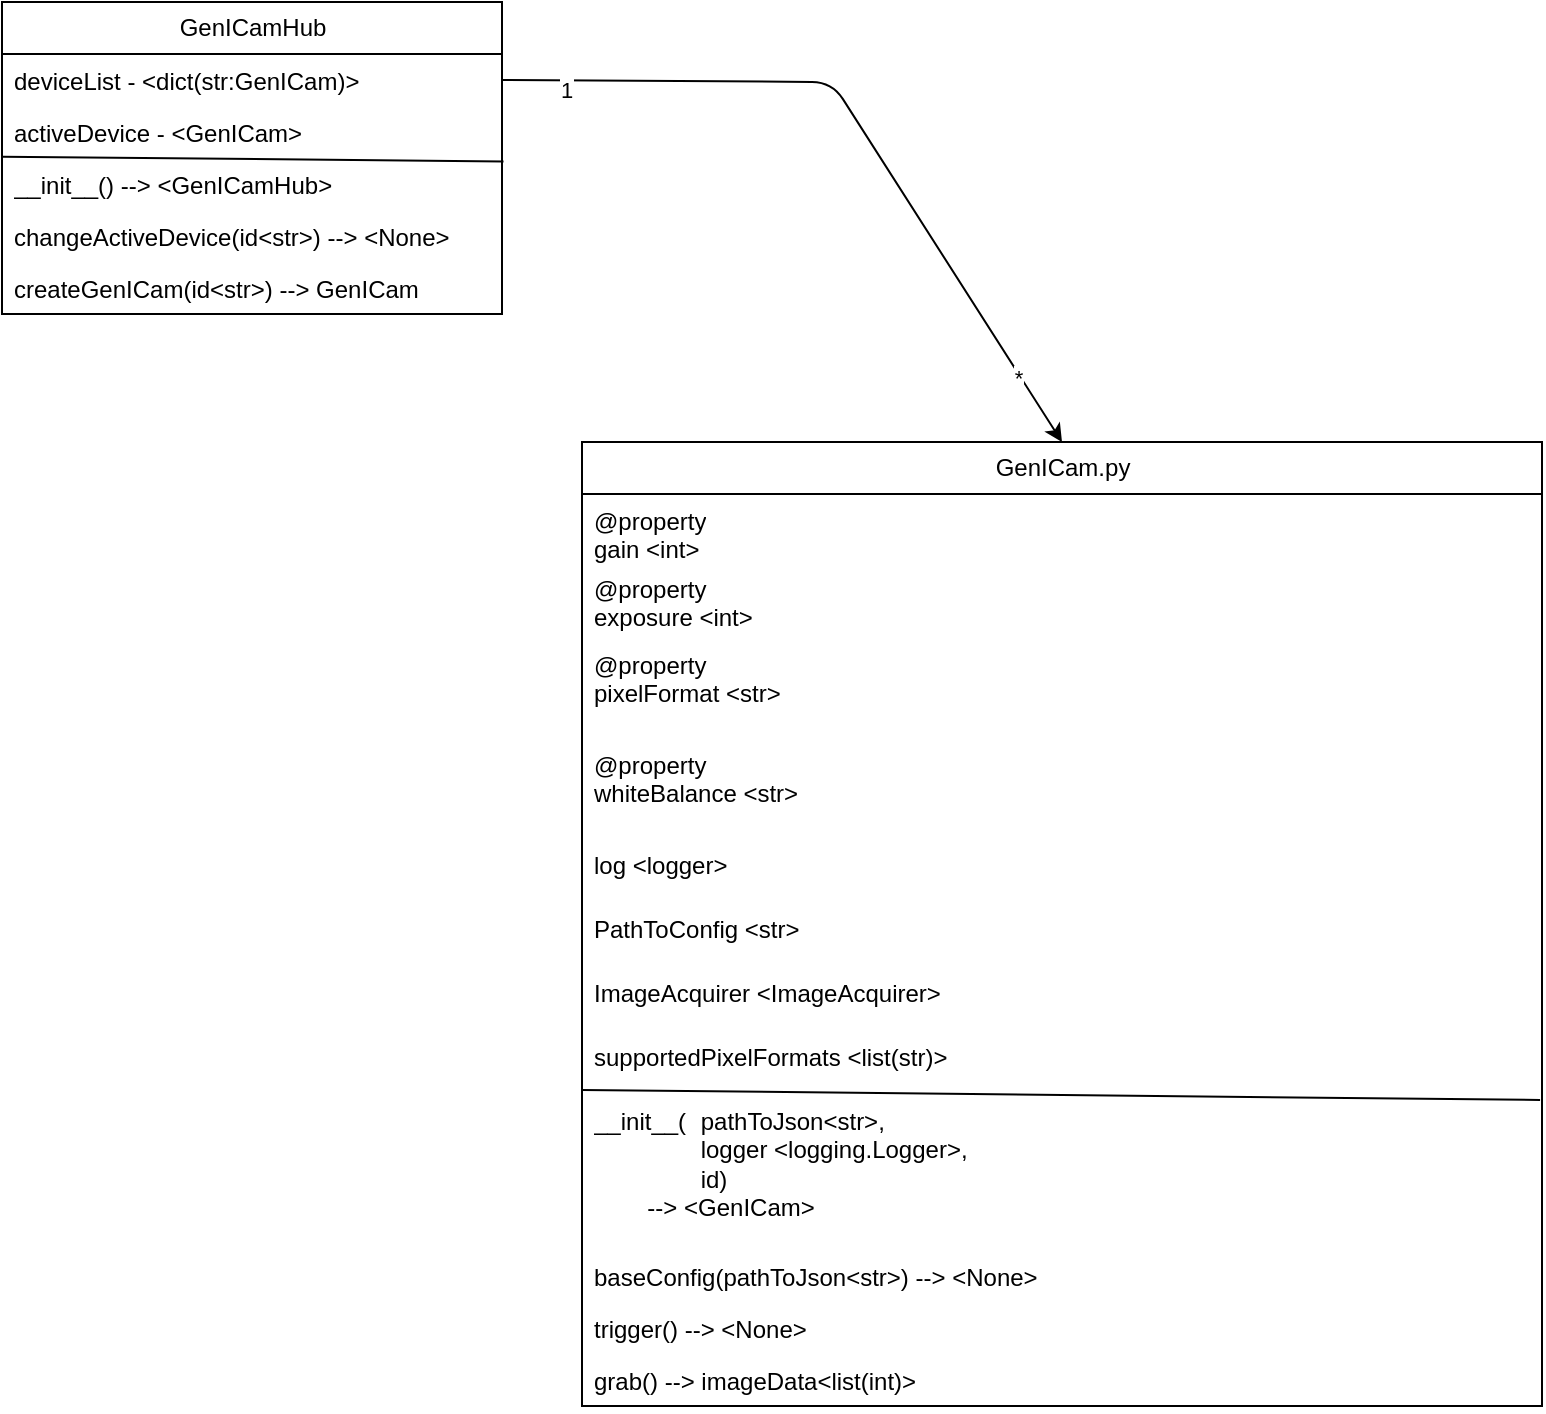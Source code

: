 <mxfile>
    <diagram id="NkQPngVakduhg9Lqq2sQ" name="Page-1">
        <mxGraphModel dx="815" dy="832" grid="1" gridSize="10" guides="1" tooltips="1" connect="1" arrows="1" fold="1" page="1" pageScale="1" pageWidth="827" pageHeight="1169" math="0" shadow="0">
            <root>
                <mxCell id="0"/>
                <mxCell id="1" parent="0"/>
                <mxCell id="2" value="GenICamHub" style="swimlane;fontStyle=0;childLayout=stackLayout;horizontal=1;startSize=26;fillColor=none;horizontalStack=0;resizeParent=1;resizeParentMax=0;resizeLast=0;collapsible=1;marginBottom=0;html=1;" parent="1" vertex="1">
                    <mxGeometry x="350" y="220" width="250" height="156" as="geometry">
                        <mxRectangle x="370" y="280" width="110" height="30" as="alternateBounds"/>
                    </mxGeometry>
                </mxCell>
                <mxCell id="3" value="deviceList - &amp;lt;dict(str:GenICam)&amp;gt;" style="text;strokeColor=none;fillColor=none;align=left;verticalAlign=top;spacingLeft=4;spacingRight=4;overflow=hidden;rotatable=0;points=[[0,0.5],[1,0.5]];portConstraint=eastwest;whiteSpace=wrap;html=1;" parent="2" vertex="1">
                    <mxGeometry y="26" width="250" height="26" as="geometry"/>
                </mxCell>
                <mxCell id="4" value="activeDevice - &amp;lt;GenICam&amp;gt;" style="text;strokeColor=none;fillColor=none;align=left;verticalAlign=top;spacingLeft=4;spacingRight=4;overflow=hidden;rotatable=0;points=[[0,0.5],[1,0.5]];portConstraint=eastwest;whiteSpace=wrap;html=1;" parent="2" vertex="1">
                    <mxGeometry y="52" width="250" height="26" as="geometry"/>
                </mxCell>
                <mxCell id="9" value="__init__() --&amp;gt; &amp;lt;GenICamHub&amp;gt;" style="text;strokeColor=none;fillColor=none;align=left;verticalAlign=top;spacingLeft=4;spacingRight=4;overflow=hidden;rotatable=0;points=[[0,0.5],[1,0.5]];portConstraint=eastwest;whiteSpace=wrap;html=1;" parent="2" vertex="1">
                    <mxGeometry y="78" width="250" height="26" as="geometry"/>
                </mxCell>
                <mxCell id="10" value="" style="endArrow=none;html=1;exitX=0;exitY=-0.026;exitDx=0;exitDy=0;exitPerimeter=0;entryX=1.003;entryY=0.067;entryDx=0;entryDy=0;entryPerimeter=0;" parent="2" source="9" target="9" edge="1">
                    <mxGeometry width="50" height="50" relative="1" as="geometry">
                        <mxPoint x="90" y="50" as="sourcePoint"/>
                        <mxPoint x="140" as="targetPoint"/>
                    </mxGeometry>
                </mxCell>
                <mxCell id="11" value="changeActiveDevice(id&amp;lt;str&amp;gt;) --&amp;gt; &amp;lt;None&amp;gt;&amp;nbsp;" style="text;strokeColor=none;fillColor=none;align=left;verticalAlign=top;spacingLeft=4;spacingRight=4;overflow=hidden;rotatable=0;points=[[0,0.5],[1,0.5]];portConstraint=eastwest;whiteSpace=wrap;html=1;" parent="2" vertex="1">
                    <mxGeometry y="104" width="250" height="26" as="geometry"/>
                </mxCell>
                <mxCell id="12" value="createGenICam(id&amp;lt;str&amp;gt;) --&amp;gt; GenICam&amp;nbsp;" style="text;strokeColor=none;fillColor=none;align=left;verticalAlign=top;spacingLeft=4;spacingRight=4;overflow=hidden;rotatable=0;points=[[0,0.5],[1,0.5]];portConstraint=eastwest;whiteSpace=wrap;html=1;" parent="2" vertex="1">
                    <mxGeometry y="130" width="250" height="26" as="geometry"/>
                </mxCell>
                <UserObject label="GenICam.py" id="13">
                    <mxCell style="swimlane;fontStyle=0;childLayout=stackLayout;horizontal=1;startSize=26;fillColor=none;horizontalStack=0;resizeParent=1;resizeParentMax=0;resizeLast=0;collapsible=1;marginBottom=0;html=1;" parent="1" vertex="1">
                        <mxGeometry x="640" y="440" width="480" height="482" as="geometry">
                            <mxRectangle x="370" y="280" width="110" height="30" as="alternateBounds"/>
                        </mxGeometry>
                    </mxCell>
                </UserObject>
                <mxCell id="14" value="@property&lt;br&gt;gain &amp;lt;int&amp;gt;" style="text;strokeColor=none;fillColor=none;align=left;verticalAlign=top;spacingLeft=4;spacingRight=4;overflow=hidden;rotatable=0;points=[[0,0.5],[1,0.5]];portConstraint=eastwest;whiteSpace=wrap;html=1;" parent="13" vertex="1">
                    <mxGeometry y="26" width="480" height="34" as="geometry"/>
                </mxCell>
                <mxCell id="15" value="@property&lt;br&gt;exposure &amp;lt;int&amp;gt;&amp;nbsp;" style="text;strokeColor=none;fillColor=none;align=left;verticalAlign=top;spacingLeft=4;spacingRight=4;overflow=hidden;rotatable=0;points=[[0,0.5],[1,0.5]];portConstraint=eastwest;whiteSpace=wrap;html=1;" parent="13" vertex="1">
                    <mxGeometry y="60" width="480" height="38" as="geometry"/>
                </mxCell>
                <mxCell id="19" value="@property&lt;br&gt;pixelFormat &amp;lt;str&amp;gt;&amp;nbsp;" style="text;strokeColor=none;fillColor=none;align=left;verticalAlign=top;spacingLeft=4;spacingRight=4;overflow=hidden;rotatable=0;points=[[0,0.5],[1,0.5]];portConstraint=eastwest;whiteSpace=wrap;html=1;" parent="13" vertex="1">
                    <mxGeometry y="98" width="480" height="50" as="geometry"/>
                </mxCell>
                <mxCell id="29" value="@property&lt;br&gt;whiteBalance &amp;lt;str&amp;gt;" style="text;strokeColor=none;fillColor=none;align=left;verticalAlign=top;spacingLeft=4;spacingRight=4;overflow=hidden;rotatable=0;points=[[0,0.5],[1,0.5]];portConstraint=eastwest;whiteSpace=wrap;html=1;" parent="13" vertex="1">
                    <mxGeometry y="148" width="480" height="50" as="geometry"/>
                </mxCell>
                <mxCell id="22" value="log &amp;lt;logger&amp;gt;" style="text;strokeColor=none;fillColor=none;align=left;verticalAlign=top;spacingLeft=4;spacingRight=4;overflow=hidden;rotatable=0;points=[[0,0.5],[1,0.5]];portConstraint=eastwest;whiteSpace=wrap;html=1;" parent="13" vertex="1">
                    <mxGeometry y="198" width="480" height="32" as="geometry"/>
                </mxCell>
                <mxCell id="32" value="PathToConfig &amp;lt;str&amp;gt;" style="text;strokeColor=none;fillColor=none;align=left;verticalAlign=top;spacingLeft=4;spacingRight=4;overflow=hidden;rotatable=0;points=[[0,0.5],[1,0.5]];portConstraint=eastwest;whiteSpace=wrap;html=1;" parent="13" vertex="1">
                    <mxGeometry y="230" width="480" height="32" as="geometry"/>
                </mxCell>
                <mxCell id="33" value="ImageAcquirer &amp;lt;ImageAcquirer&amp;gt;" style="text;strokeColor=none;fillColor=none;align=left;verticalAlign=top;spacingLeft=4;spacingRight=4;overflow=hidden;rotatable=0;points=[[0,0.5],[1,0.5]];portConstraint=eastwest;whiteSpace=wrap;html=1;" vertex="1" parent="13">
                    <mxGeometry y="262" width="480" height="32" as="geometry"/>
                </mxCell>
                <mxCell id="34" value="supportedPixelFormats &amp;lt;list(str)&amp;gt;" style="text;strokeColor=none;fillColor=none;align=left;verticalAlign=top;spacingLeft=4;spacingRight=4;overflow=hidden;rotatable=0;points=[[0,0.5],[1,0.5]];portConstraint=eastwest;whiteSpace=wrap;html=1;" vertex="1" parent="13">
                    <mxGeometry y="294" width="480" height="32" as="geometry"/>
                </mxCell>
                <mxCell id="16" value="__init__(&lt;span style=&quot;white-space: pre;&quot;&gt;&#9;&lt;/span&gt;pathToJson&amp;lt;str&amp;gt;,&lt;br&gt;&lt;span style=&quot;white-space: pre;&quot;&gt;&#9;&lt;/span&gt;&amp;nbsp; &amp;nbsp; &amp;nbsp;&lt;span style=&quot;white-space: pre;&quot;&gt;&#9;&lt;/span&gt;logger &amp;lt;logging.Logger&amp;gt;,&lt;br&gt;&lt;span style=&quot;white-space: pre;&quot;&gt;&#9;&lt;/span&gt;&lt;span style=&quot;white-space: pre;&quot;&gt;&#9;&lt;/span&gt;id) &lt;br&gt;&lt;span style=&quot;white-space: pre;&quot;&gt;&#9;&lt;/span&gt;--&amp;gt; &amp;lt;GenICam&amp;gt;" style="text;strokeColor=none;fillColor=none;align=left;verticalAlign=top;spacingLeft=4;spacingRight=4;overflow=hidden;rotatable=0;points=[[0,0.5],[1,0.5]];portConstraint=eastwest;whiteSpace=wrap;html=1;" parent="13" vertex="1">
                    <mxGeometry y="326" width="480" height="78" as="geometry"/>
                </mxCell>
                <mxCell id="17" value="" style="endArrow=none;html=1;exitX=0;exitY=-0.026;exitDx=0;exitDy=0;exitPerimeter=0;entryX=0.998;entryY=1.094;entryDx=0;entryDy=0;entryPerimeter=0;" parent="13" source="16" target="34" edge="1">
                    <mxGeometry width="50" height="50" relative="1" as="geometry">
                        <mxPoint x="90" y="50" as="sourcePoint"/>
                        <mxPoint x="470" y="320" as="targetPoint"/>
                    </mxGeometry>
                </mxCell>
                <mxCell id="18" value="baseConfig(pathToJson&amp;lt;str&amp;gt;) --&amp;gt; &amp;lt;None&amp;gt;" style="text;strokeColor=none;fillColor=none;align=left;verticalAlign=top;spacingLeft=4;spacingRight=4;overflow=hidden;rotatable=0;points=[[0,0.5],[1,0.5]];portConstraint=eastwest;whiteSpace=wrap;html=1;" parent="13" vertex="1">
                    <mxGeometry y="404" width="480" height="26" as="geometry"/>
                </mxCell>
                <mxCell id="24" value="trigger() --&amp;gt; &amp;lt;None&amp;gt;" style="text;strokeColor=none;fillColor=none;align=left;verticalAlign=top;spacingLeft=4;spacingRight=4;overflow=hidden;rotatable=0;points=[[0,0.5],[1,0.5]];portConstraint=eastwest;whiteSpace=wrap;html=1;" parent="13" vertex="1">
                    <mxGeometry y="430" width="480" height="26" as="geometry"/>
                </mxCell>
                <mxCell id="25" value="grab() --&amp;gt; imageData&amp;lt;list(int)&amp;gt;" style="text;strokeColor=none;fillColor=none;align=left;verticalAlign=top;spacingLeft=4;spacingRight=4;overflow=hidden;rotatable=0;points=[[0,0.5],[1,0.5]];portConstraint=eastwest;whiteSpace=wrap;html=1;" parent="13" vertex="1">
                    <mxGeometry y="456" width="480" height="26" as="geometry"/>
                </mxCell>
                <mxCell id="23" style="edgeStyle=none;html=1;entryX=0.5;entryY=0;entryDx=0;entryDy=0;exitX=1;exitY=0.5;exitDx=0;exitDy=0;" parent="1" source="3" target="13" edge="1">
                    <mxGeometry relative="1" as="geometry">
                        <Array as="points">
                            <mxPoint x="765" y="260"/>
                        </Array>
                    </mxGeometry>
                </mxCell>
                <mxCell id="27" value="1" style="edgeLabel;html=1;align=center;verticalAlign=middle;resizable=0;points=[];" parent="23" vertex="1" connectable="0">
                    <mxGeometry x="-0.833" y="-5" relative="1" as="geometry">
                        <mxPoint as="offset"/>
                    </mxGeometry>
                </mxCell>
                <mxCell id="28" value="*" style="edgeLabel;html=1;align=center;verticalAlign=middle;resizable=0;points=[];" parent="23" vertex="1" connectable="0">
                    <mxGeometry x="0.797" relative="1" as="geometry">
                        <mxPoint x="-1" as="offset"/>
                    </mxGeometry>
                </mxCell>
            </root>
        </mxGraphModel>
    </diagram>
</mxfile>